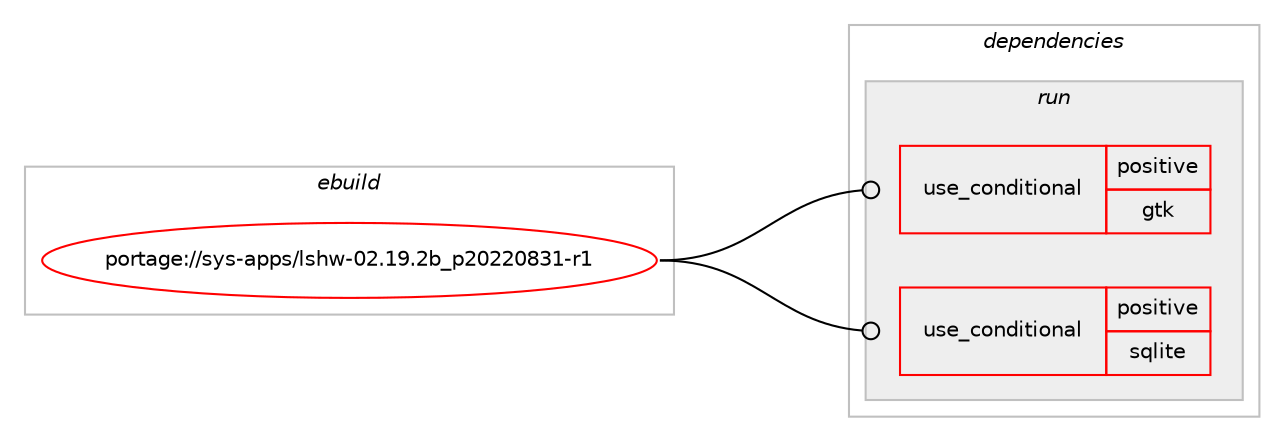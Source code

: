 digraph prolog {

# *************
# Graph options
# *************

newrank=true;
concentrate=true;
compound=true;
graph [rankdir=LR,fontname=Helvetica,fontsize=10,ranksep=1.5];#, ranksep=2.5, nodesep=0.2];
edge  [arrowhead=vee];
node  [fontname=Helvetica,fontsize=10];

# **********
# The ebuild
# **********

subgraph cluster_leftcol {
color=gray;
rank=same;
label=<<i>ebuild</i>>;
id [label="portage://sys-apps/lshw-02.19.2b_p20220831-r1", color=red, width=4, href="../sys-apps/lshw-02.19.2b_p20220831-r1.svg"];
}

# ****************
# The dependencies
# ****************

subgraph cluster_midcol {
color=gray;
label=<<i>dependencies</i>>;
subgraph cluster_compile {
fillcolor="#eeeeee";
style=filled;
label=<<i>compile</i>>;
}
subgraph cluster_compileandrun {
fillcolor="#eeeeee";
style=filled;
label=<<i>compile and run</i>>;
}
subgraph cluster_run {
fillcolor="#eeeeee";
style=filled;
label=<<i>run</i>>;
subgraph cond11366 {
dependency16189 [label=<<TABLE BORDER="0" CELLBORDER="1" CELLSPACING="0" CELLPADDING="4"><TR><TD ROWSPAN="3" CELLPADDING="10">use_conditional</TD></TR><TR><TD>positive</TD></TR><TR><TD>gtk</TD></TR></TABLE>>, shape=none, color=red];
# *** BEGIN UNKNOWN DEPENDENCY TYPE (TODO) ***
# dependency16189 -> package_dependency(portage://sys-apps/lshw-02.19.2b_p20220831-r1,run,no,x11-libs,gtk+,none,[,,],[slot(3)],[])
# *** END UNKNOWN DEPENDENCY TYPE (TODO) ***

}
id:e -> dependency16189:w [weight=20,style="solid",arrowhead="odot"];
subgraph cond11367 {
dependency16190 [label=<<TABLE BORDER="0" CELLBORDER="1" CELLSPACING="0" CELLPADDING="4"><TR><TD ROWSPAN="3" CELLPADDING="10">use_conditional</TD></TR><TR><TD>positive</TD></TR><TR><TD>sqlite</TD></TR></TABLE>>, shape=none, color=red];
# *** BEGIN UNKNOWN DEPENDENCY TYPE (TODO) ***
# dependency16190 -> package_dependency(portage://sys-apps/lshw-02.19.2b_p20220831-r1,run,no,dev-db,sqlite,none,[,,],[slot(3)],[])
# *** END UNKNOWN DEPENDENCY TYPE (TODO) ***

}
id:e -> dependency16190:w [weight=20,style="solid",arrowhead="odot"];
# *** BEGIN UNKNOWN DEPENDENCY TYPE (TODO) ***
# id -> package_dependency(portage://sys-apps/lshw-02.19.2b_p20220831-r1,run,no,sys-apps,hwdata,none,[,,],[],[])
# *** END UNKNOWN DEPENDENCY TYPE (TODO) ***

}
}

# **************
# The candidates
# **************

subgraph cluster_choices {
rank=same;
color=gray;
label=<<i>candidates</i>>;

}

}
